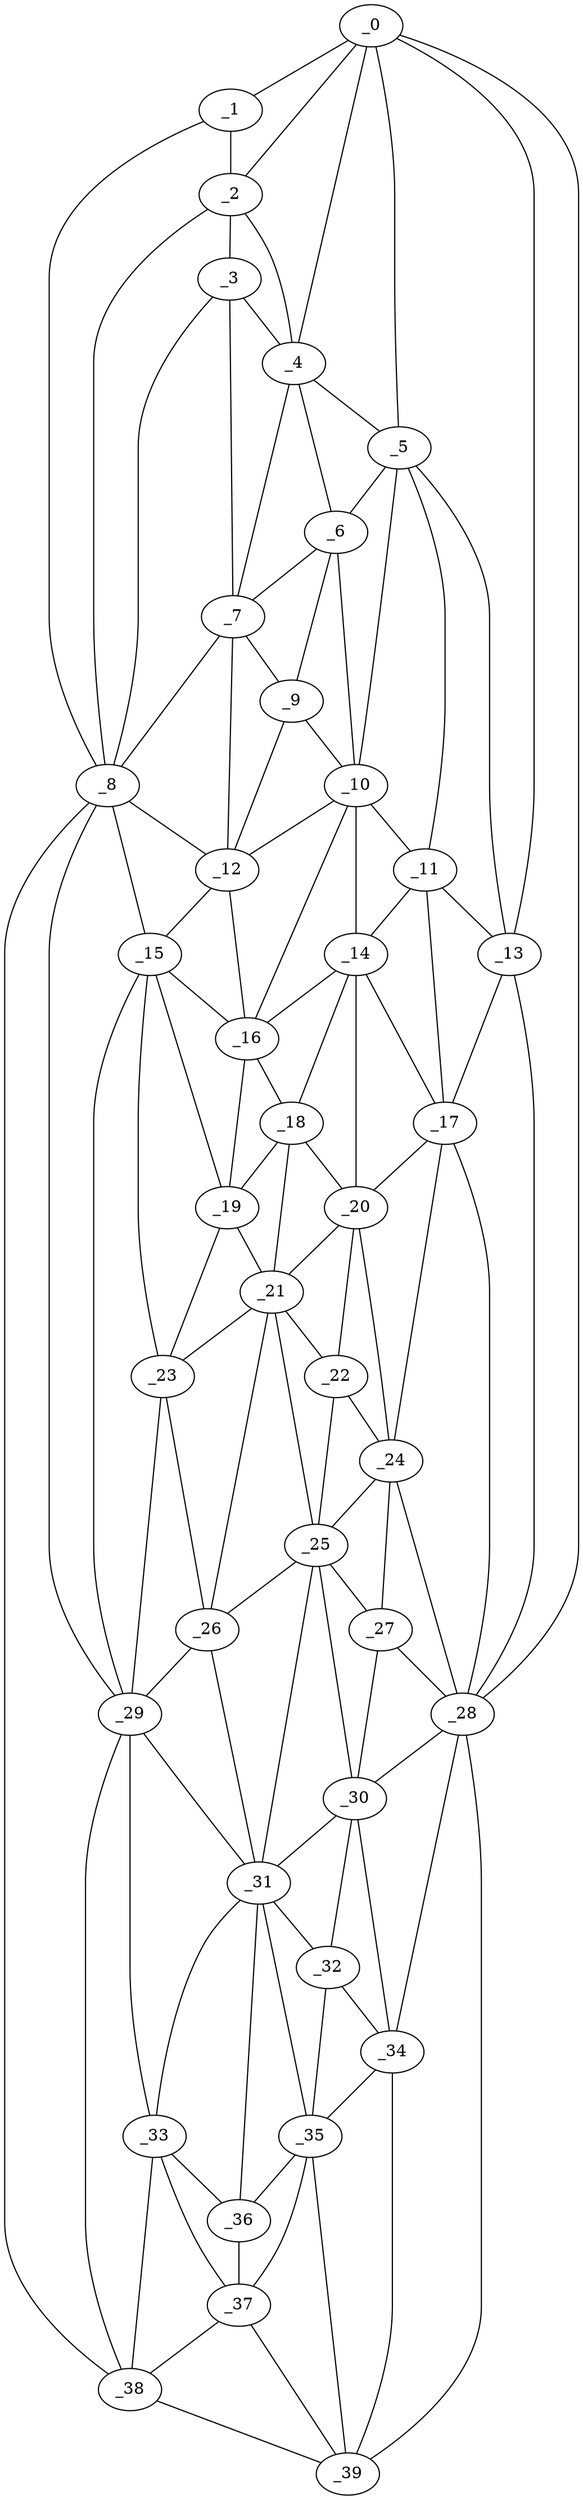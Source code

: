graph "obj1__220.gxl" {
	_0	 [x=4,
		y=68];
	_1	 [x=5,
		y=53];
	_0 -- _1	 [valence=1];
	_2	 [x=23,
		y=51];
	_0 -- _2	 [valence=2];
	_4	 [x=33,
		y=55];
	_0 -- _4	 [valence=2];
	_5	 [x=41,
		y=69];
	_0 -- _5	 [valence=2];
	_13	 [x=57,
		y=82];
	_0 -- _13	 [valence=1];
	_28	 [x=89,
		y=92];
	_0 -- _28	 [valence=1];
	_1 -- _2	 [valence=2];
	_8	 [x=46,
		y=35];
	_1 -- _8	 [valence=1];
	_3	 [x=30,
		y=49];
	_2 -- _3	 [valence=2];
	_2 -- _4	 [valence=2];
	_2 -- _8	 [valence=1];
	_3 -- _4	 [valence=1];
	_7	 [x=44,
		y=48];
	_3 -- _7	 [valence=2];
	_3 -- _8	 [valence=1];
	_4 -- _5	 [valence=2];
	_6	 [x=43,
		y=59];
	_4 -- _6	 [valence=1];
	_4 -- _7	 [valence=2];
	_5 -- _6	 [valence=2];
	_10	 [x=52,
		y=60];
	_5 -- _10	 [valence=1];
	_11	 [x=53,
		y=71];
	_5 -- _11	 [valence=1];
	_5 -- _13	 [valence=2];
	_6 -- _7	 [valence=2];
	_9	 [x=48,
		y=55];
	_6 -- _9	 [valence=2];
	_6 -- _10	 [valence=2];
	_7 -- _8	 [valence=2];
	_7 -- _9	 [valence=2];
	_12	 [x=55,
		y=43];
	_7 -- _12	 [valence=2];
	_8 -- _12	 [valence=1];
	_15	 [x=65,
		y=41];
	_8 -- _15	 [valence=1];
	_29	 [x=93,
		y=48];
	_8 -- _29	 [valence=2];
	_38	 [x=126,
		y=57];
	_8 -- _38	 [valence=1];
	_9 -- _10	 [valence=2];
	_9 -- _12	 [valence=2];
	_10 -- _11	 [valence=2];
	_10 -- _12	 [valence=2];
	_14	 [x=64,
		y=66];
	_10 -- _14	 [valence=2];
	_16	 [x=66,
		y=53];
	_10 -- _16	 [valence=2];
	_11 -- _13	 [valence=2];
	_11 -- _14	 [valence=1];
	_17	 [x=66,
		y=79];
	_11 -- _17	 [valence=1];
	_12 -- _15	 [valence=2];
	_12 -- _16	 [valence=1];
	_13 -- _17	 [valence=2];
	_13 -- _28	 [valence=2];
	_14 -- _16	 [valence=2];
	_14 -- _17	 [valence=2];
	_18	 [x=70,
		y=61];
	_14 -- _18	 [valence=1];
	_20	 [x=74,
		y=68];
	_14 -- _20	 [valence=2];
	_15 -- _16	 [valence=2];
	_19	 [x=71,
		y=53];
	_15 -- _19	 [valence=1];
	_23	 [x=81,
		y=48];
	_15 -- _23	 [valence=2];
	_15 -- _29	 [valence=2];
	_16 -- _18	 [valence=2];
	_16 -- _19	 [valence=1];
	_17 -- _20	 [valence=2];
	_24	 [x=83,
		y=75];
	_17 -- _24	 [valence=2];
	_17 -- _28	 [valence=1];
	_18 -- _19	 [valence=2];
	_18 -- _20	 [valence=2];
	_21	 [x=76,
		y=58];
	_18 -- _21	 [valence=2];
	_19 -- _21	 [valence=1];
	_19 -- _23	 [valence=2];
	_20 -- _21	 [valence=1];
	_22	 [x=80,
		y=69];
	_20 -- _22	 [valence=1];
	_20 -- _24	 [valence=2];
	_21 -- _22	 [valence=2];
	_21 -- _23	 [valence=2];
	_25	 [x=87,
		y=62];
	_21 -- _25	 [valence=2];
	_26	 [x=89,
		y=59];
	_21 -- _26	 [valence=1];
	_22 -- _24	 [valence=2];
	_22 -- _25	 [valence=1];
	_23 -- _26	 [valence=2];
	_23 -- _29	 [valence=1];
	_24 -- _25	 [valence=2];
	_27	 [x=89,
		y=78];
	_24 -- _27	 [valence=2];
	_24 -- _28	 [valence=2];
	_25 -- _26	 [valence=2];
	_25 -- _27	 [valence=2];
	_30	 [x=96,
		y=77];
	_25 -- _30	 [valence=2];
	_31	 [x=102,
		y=62];
	_25 -- _31	 [valence=2];
	_26 -- _29	 [valence=2];
	_26 -- _31	 [valence=2];
	_27 -- _28	 [valence=2];
	_27 -- _30	 [valence=2];
	_28 -- _30	 [valence=2];
	_34	 [x=107,
		y=81];
	_28 -- _34	 [valence=1];
	_39	 [x=126,
		y=73];
	_28 -- _39	 [valence=1];
	_29 -- _31	 [valence=1];
	_33	 [x=106,
		y=52];
	_29 -- _33	 [valence=2];
	_29 -- _38	 [valence=1];
	_30 -- _31	 [valence=2];
	_32	 [x=104,
		y=72];
	_30 -- _32	 [valence=2];
	_30 -- _34	 [valence=2];
	_31 -- _32	 [valence=2];
	_31 -- _33	 [valence=2];
	_35	 [x=111,
		y=69];
	_31 -- _35	 [valence=1];
	_36	 [x=112,
		y=60];
	_31 -- _36	 [valence=2];
	_32 -- _34	 [valence=2];
	_32 -- _35	 [valence=2];
	_33 -- _36	 [valence=1];
	_37	 [x=118,
		y=58];
	_33 -- _37	 [valence=1];
	_33 -- _38	 [valence=1];
	_34 -- _35	 [valence=2];
	_34 -- _39	 [valence=2];
	_35 -- _36	 [valence=1];
	_35 -- _37	 [valence=2];
	_35 -- _39	 [valence=2];
	_36 -- _37	 [valence=2];
	_37 -- _38	 [valence=2];
	_37 -- _39	 [valence=2];
	_38 -- _39	 [valence=1];
}
